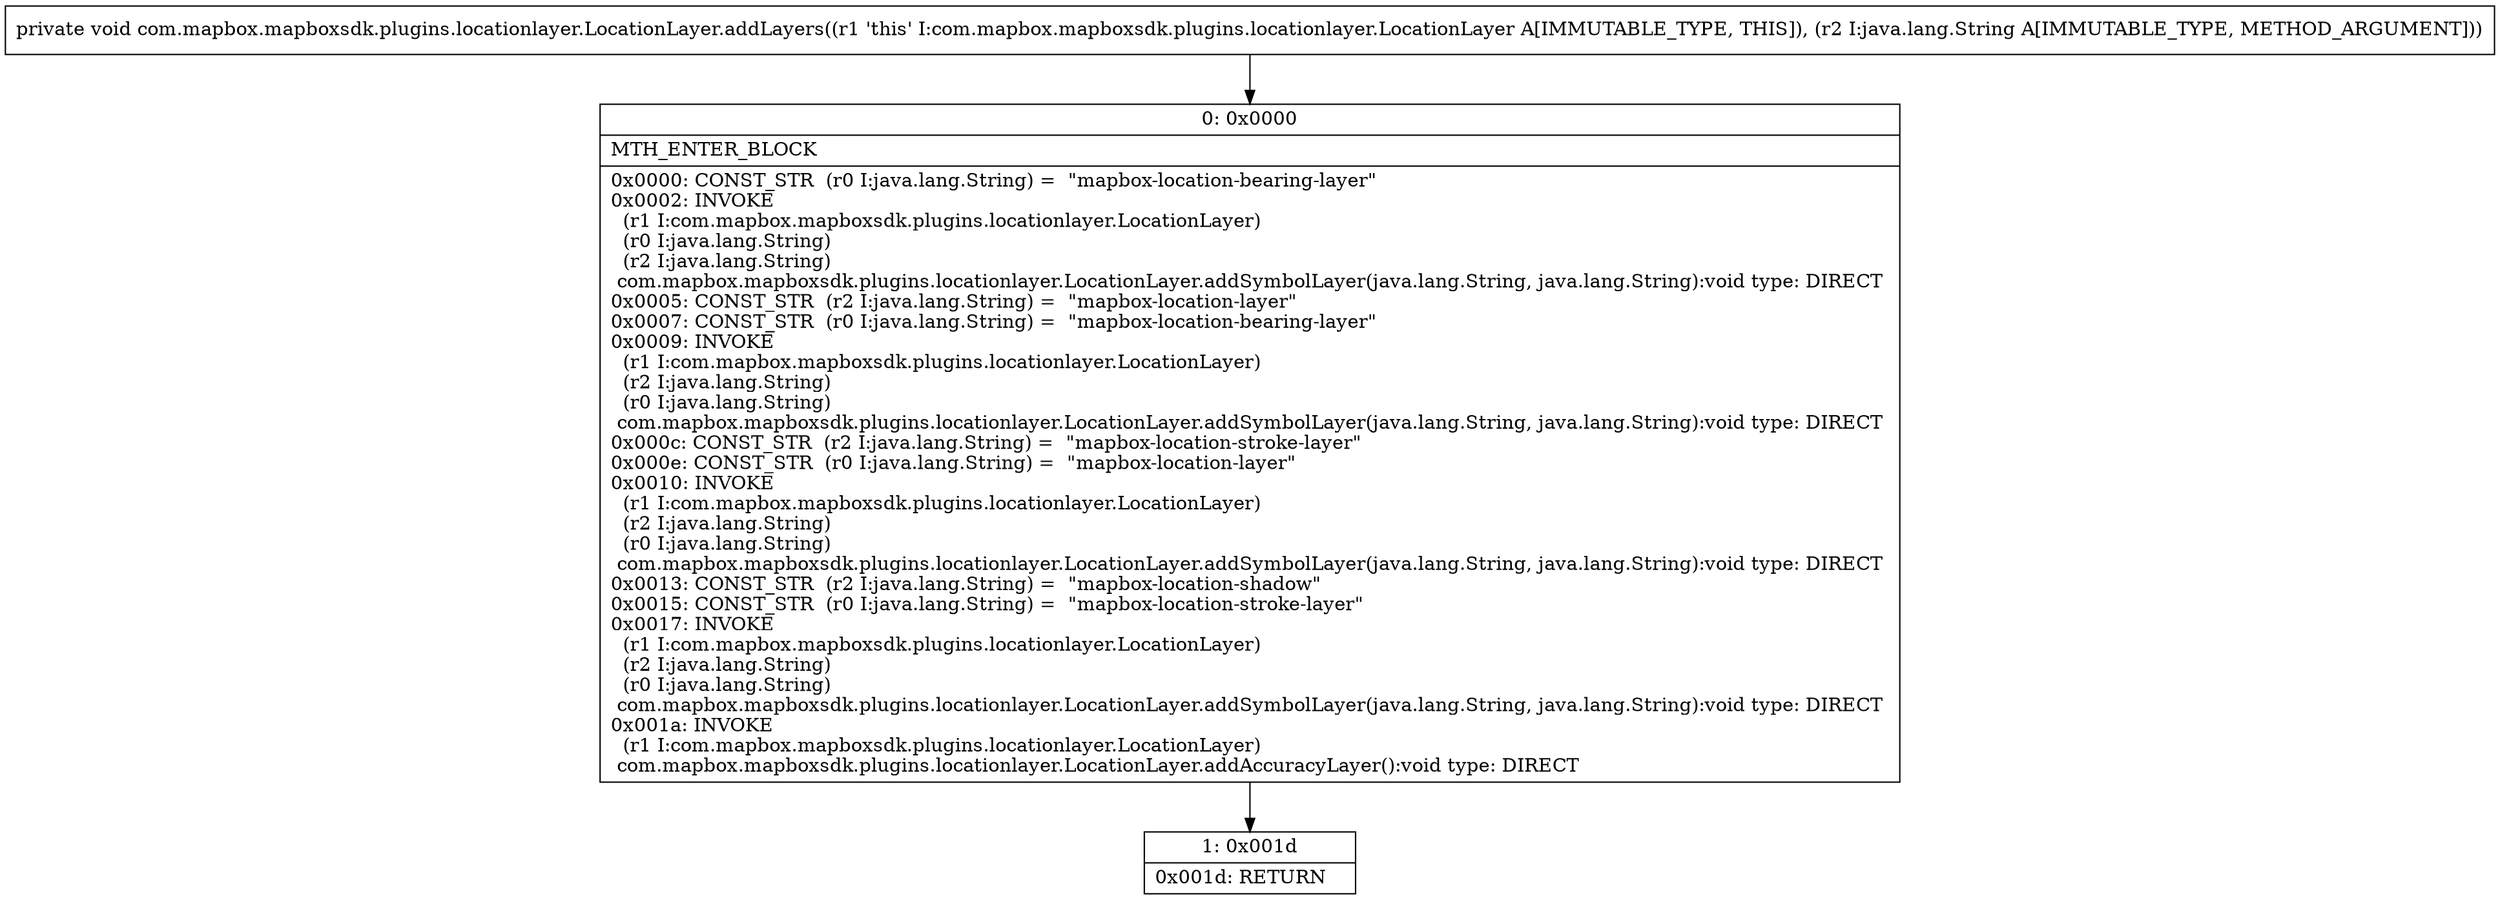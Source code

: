 digraph "CFG forcom.mapbox.mapboxsdk.plugins.locationlayer.LocationLayer.addLayers(Ljava\/lang\/String;)V" {
Node_0 [shape=record,label="{0\:\ 0x0000|MTH_ENTER_BLOCK\l|0x0000: CONST_STR  (r0 I:java.lang.String) =  \"mapbox\-location\-bearing\-layer\" \l0x0002: INVOKE  \l  (r1 I:com.mapbox.mapboxsdk.plugins.locationlayer.LocationLayer)\l  (r0 I:java.lang.String)\l  (r2 I:java.lang.String)\l com.mapbox.mapboxsdk.plugins.locationlayer.LocationLayer.addSymbolLayer(java.lang.String, java.lang.String):void type: DIRECT \l0x0005: CONST_STR  (r2 I:java.lang.String) =  \"mapbox\-location\-layer\" \l0x0007: CONST_STR  (r0 I:java.lang.String) =  \"mapbox\-location\-bearing\-layer\" \l0x0009: INVOKE  \l  (r1 I:com.mapbox.mapboxsdk.plugins.locationlayer.LocationLayer)\l  (r2 I:java.lang.String)\l  (r0 I:java.lang.String)\l com.mapbox.mapboxsdk.plugins.locationlayer.LocationLayer.addSymbolLayer(java.lang.String, java.lang.String):void type: DIRECT \l0x000c: CONST_STR  (r2 I:java.lang.String) =  \"mapbox\-location\-stroke\-layer\" \l0x000e: CONST_STR  (r0 I:java.lang.String) =  \"mapbox\-location\-layer\" \l0x0010: INVOKE  \l  (r1 I:com.mapbox.mapboxsdk.plugins.locationlayer.LocationLayer)\l  (r2 I:java.lang.String)\l  (r0 I:java.lang.String)\l com.mapbox.mapboxsdk.plugins.locationlayer.LocationLayer.addSymbolLayer(java.lang.String, java.lang.String):void type: DIRECT \l0x0013: CONST_STR  (r2 I:java.lang.String) =  \"mapbox\-location\-shadow\" \l0x0015: CONST_STR  (r0 I:java.lang.String) =  \"mapbox\-location\-stroke\-layer\" \l0x0017: INVOKE  \l  (r1 I:com.mapbox.mapboxsdk.plugins.locationlayer.LocationLayer)\l  (r2 I:java.lang.String)\l  (r0 I:java.lang.String)\l com.mapbox.mapboxsdk.plugins.locationlayer.LocationLayer.addSymbolLayer(java.lang.String, java.lang.String):void type: DIRECT \l0x001a: INVOKE  \l  (r1 I:com.mapbox.mapboxsdk.plugins.locationlayer.LocationLayer)\l com.mapbox.mapboxsdk.plugins.locationlayer.LocationLayer.addAccuracyLayer():void type: DIRECT \l}"];
Node_1 [shape=record,label="{1\:\ 0x001d|0x001d: RETURN   \l}"];
MethodNode[shape=record,label="{private void com.mapbox.mapboxsdk.plugins.locationlayer.LocationLayer.addLayers((r1 'this' I:com.mapbox.mapboxsdk.plugins.locationlayer.LocationLayer A[IMMUTABLE_TYPE, THIS]), (r2 I:java.lang.String A[IMMUTABLE_TYPE, METHOD_ARGUMENT])) }"];
MethodNode -> Node_0;
Node_0 -> Node_1;
}

